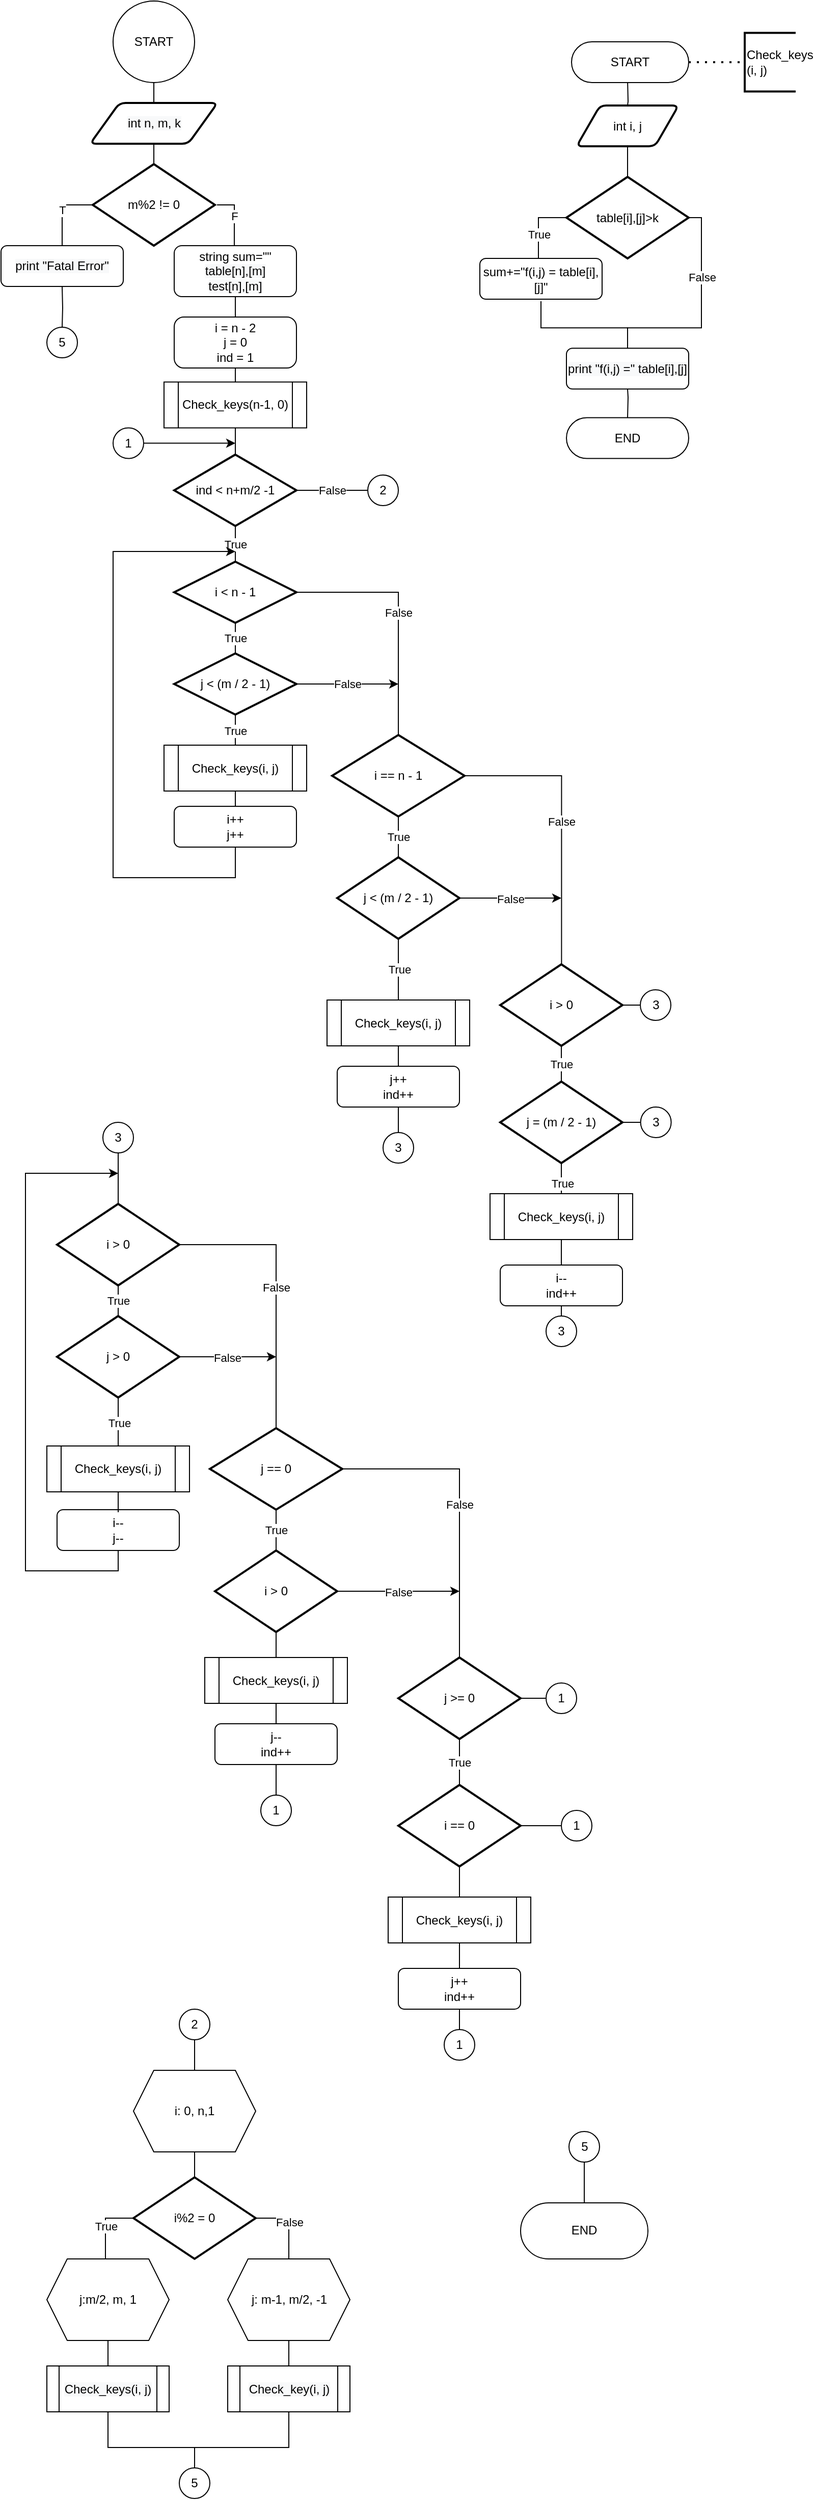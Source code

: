 <mxfile version="15.4.0" type="device"><diagram id="J_LE5DauwuJs7WL_EpZt" name="Page-1"><mxGraphModel dx="768" dy="482" grid="1" gridSize="10" guides="1" tooltips="1" connect="1" arrows="1" fold="1" page="1" pageScale="1" pageWidth="850" pageHeight="1100" math="0" shadow="0"><root><mxCell id="0"/><mxCell id="1" parent="0"/><mxCell id="P8-HyVSXSsW11g8KfM2T-2" value="START" style="ellipse;whiteSpace=wrap;html=1;aspect=fixed;" parent="1" vertex="1"><mxGeometry x="160" width="80" height="80" as="geometry"/></mxCell><mxCell id="P8-HyVSXSsW11g8KfM2T-16" value="" style="edgeStyle=orthogonalEdgeStyle;rounded=0;orthogonalLoop=1;jettySize=auto;html=1;endArrow=none;endFill=0;" parent="1" source="P8-HyVSXSsW11g8KfM2T-5" target="P8-HyVSXSsW11g8KfM2T-2" edge="1"><mxGeometry relative="1" as="geometry"/></mxCell><mxCell id="P8-HyVSXSsW11g8KfM2T-45" value="" style="edgeStyle=orthogonalEdgeStyle;rounded=0;orthogonalLoop=1;jettySize=auto;html=1;endArrow=none;endFill=0;" parent="1" source="P8-HyVSXSsW11g8KfM2T-5" target="P8-HyVSXSsW11g8KfM2T-40" edge="1"><mxGeometry relative="1" as="geometry"/></mxCell><mxCell id="P8-HyVSXSsW11g8KfM2T-5" value="&lt;span style=&quot;color: rgb(0 , 0 , 0) ; font-family: &amp;#34;helvetica&amp;#34; ; font-size: 12px ; font-style: normal ; font-weight: 400 ; letter-spacing: normal ; text-align: center ; text-indent: 0px ; text-transform: none ; word-spacing: 0px ; background-color: rgb(248 , 249 , 250) ; display: inline ; float: none&quot;&gt;int n, m, k&lt;/span&gt;&lt;span style=&quot;color: rgb(0 , 0 , 0) ; font-family: &amp;#34;helvetica&amp;#34; ; font-size: 12px ; font-style: normal ; font-weight: 400 ; letter-spacing: normal ; text-align: center ; text-indent: 0px ; text-transform: none ; word-spacing: 0px ; background-color: rgb(248 , 249 , 250) ; display: inline ; float: none&quot;&gt;&lt;br&gt;&lt;/span&gt;" style="shape=parallelogram;html=1;strokeWidth=2;perimeter=parallelogramPerimeter;whiteSpace=wrap;rounded=1;arcSize=12;size=0.23;" parent="1" vertex="1"><mxGeometry x="137.5" y="100" width="125" height="40" as="geometry"/></mxCell><mxCell id="P8-HyVSXSsW11g8KfM2T-28" style="edgeStyle=orthogonalEdgeStyle;rounded=0;orthogonalLoop=1;jettySize=auto;html=1;entryX=1;entryY=0.5;entryDx=0;entryDy=0;endArrow=classic;endFill=1;" parent="1" edge="1"><mxGeometry relative="1" as="geometry"><Array as="points"><mxPoint x="880" y="300"/><mxPoint x="880" y="180"/></Array><mxPoint x="840" y="300" as="sourcePoint"/></mxGeometry></mxCell><mxCell id="P8-HyVSXSsW11g8KfM2T-42" value="T" style="edgeStyle=orthogonalEdgeStyle;rounded=0;orthogonalLoop=1;jettySize=auto;html=1;entryX=0.5;entryY=0;entryDx=0;entryDy=0;endArrow=none;endFill=0;" parent="1" source="P8-HyVSXSsW11g8KfM2T-40" edge="1"><mxGeometry relative="1" as="geometry"><Array as="points"><mxPoint x="110" y="200"/></Array><mxPoint x="110" y="240" as="targetPoint"/></mxGeometry></mxCell><mxCell id="P8-HyVSXSsW11g8KfM2T-47" value="F" style="edgeStyle=orthogonalEdgeStyle;rounded=0;orthogonalLoop=1;jettySize=auto;html=1;endArrow=none;endFill=0;entryX=0.5;entryY=0;entryDx=0;entryDy=0;" parent="1" edge="1"><mxGeometry relative="1" as="geometry"><Array as="points"><mxPoint x="279" y="200"/></Array><mxPoint x="262" y="200" as="sourcePoint"/><mxPoint x="278.99" y="240" as="targetPoint"/></mxGeometry></mxCell><mxCell id="P8-HyVSXSsW11g8KfM2T-40" value="m%2 != 0" style="strokeWidth=2;html=1;shape=mxgraph.flowchart.decision;whiteSpace=wrap;" parent="1" vertex="1"><mxGeometry x="140" y="160" width="120" height="80" as="geometry"/></mxCell><mxCell id="55HSnX0QHvbFiRb_5Qsn-49" value="" style="edgeStyle=orthogonalEdgeStyle;rounded=0;orthogonalLoop=1;jettySize=auto;html=1;endArrow=none;endFill=0;" parent="1" target="55HSnX0QHvbFiRb_5Qsn-48" edge="1"><mxGeometry relative="1" as="geometry"><mxPoint x="110" y="280" as="sourcePoint"/></mxGeometry></mxCell><mxCell id="55HSnX0QHvbFiRb_5Qsn-51" value="" style="edgeStyle=orthogonalEdgeStyle;rounded=0;orthogonalLoop=1;jettySize=auto;html=1;endArrow=none;endFill=0;" parent="1" source="P8-HyVSXSsW11g8KfM2T-46" target="P8-HyVSXSsW11g8KfM2T-130" edge="1"><mxGeometry relative="1" as="geometry"/></mxCell><mxCell id="P8-HyVSXSsW11g8KfM2T-46" value="string sum=&quot;&quot;&lt;br&gt;&lt;span style=&quot;color: rgb(0 , 0 , 0) ; font-family: &amp;#34;helvetica&amp;#34; ; font-size: 12px ; font-style: normal ; font-weight: 400 ; letter-spacing: normal ; text-align: center ; text-indent: 0px ; text-transform: none ; word-spacing: 0px ; background-color: rgb(248 , 249 , 250) ; display: inline ; float: none&quot;&gt;table[n],[m]&lt;/span&gt;&lt;br style=&quot;color: rgb(0 , 0 , 0) ; font-family: &amp;#34;helvetica&amp;#34; ; font-size: 12px ; font-style: normal ; font-weight: 400 ; letter-spacing: normal ; text-align: center ; text-indent: 0px ; text-transform: none ; word-spacing: 0px ; background-color: rgb(248 , 249 , 250)&quot;&gt;&lt;span style=&quot;color: rgb(0 , 0 , 0) ; font-family: &amp;#34;helvetica&amp;#34; ; font-size: 12px ; font-style: normal ; font-weight: 400 ; letter-spacing: normal ; text-align: center ; text-indent: 0px ; text-transform: none ; word-spacing: 0px ; background-color: rgb(248 , 249 , 250) ; display: inline ; float: none&quot;&gt;test[n],[m]&lt;br&gt;&lt;/span&gt;" style="rounded=1;whiteSpace=wrap;html=1;" parent="1" vertex="1"><mxGeometry x="219.99" y="240" width="120" height="50" as="geometry"/></mxCell><mxCell id="P8-HyVSXSsW11g8KfM2T-92" value="True" style="edgeStyle=orthogonalEdgeStyle;rounded=0;orthogonalLoop=1;jettySize=auto;html=1;endArrow=none;endFill=0;" parent="1" source="P8-HyVSXSsW11g8KfM2T-89" edge="1"><mxGeometry x="0.296" relative="1" as="geometry"><Array as="points"><mxPoint x="577.5" y="212.5"/><mxPoint x="577.5" y="252.5"/></Array><mxPoint x="577.5" y="252.5" as="targetPoint"/><mxPoint as="offset"/></mxGeometry></mxCell><mxCell id="55HSnX0QHvbFiRb_5Qsn-11" value="" style="edgeStyle=orthogonalEdgeStyle;rounded=0;orthogonalLoop=1;jettySize=auto;html=1;endArrow=none;endFill=0;" parent="1" source="P8-HyVSXSsW11g8KfM2T-89" target="55HSnX0QHvbFiRb_5Qsn-8" edge="1"><mxGeometry relative="1" as="geometry"/></mxCell><mxCell id="55HSnX0QHvbFiRb_5Qsn-19" value="False" style="edgeStyle=orthogonalEdgeStyle;rounded=0;orthogonalLoop=1;jettySize=auto;html=1;entryX=0.5;entryY=0;entryDx=0;entryDy=0;endArrow=none;endFill=0;" parent="1" source="P8-HyVSXSsW11g8KfM2T-89" target="55HSnX0QHvbFiRb_5Qsn-17" edge="1"><mxGeometry x="-0.337" relative="1" as="geometry"><Array as="points"><mxPoint x="737.5" y="212.62"/><mxPoint x="737.5" y="320.62"/><mxPoint x="665.5" y="320.62"/></Array><mxPoint as="offset"/></mxGeometry></mxCell><mxCell id="P8-HyVSXSsW11g8KfM2T-89" value="table[i],[j]&amp;gt;k" style="strokeWidth=2;html=1;shape=mxgraph.flowchart.decision;whiteSpace=wrap;" parent="1" vertex="1"><mxGeometry x="605" y="172.5" width="120" height="80" as="geometry"/></mxCell><mxCell id="55HSnX0QHvbFiRb_5Qsn-18" value="" style="edgeStyle=orthogonalEdgeStyle;rounded=0;orthogonalLoop=1;jettySize=auto;html=1;endArrow=none;endFill=0;" parent="1" edge="1"><mxGeometry relative="1" as="geometry"><mxPoint x="580" y="294.5" as="sourcePoint"/><mxPoint x="665" y="342.62" as="targetPoint"/><Array as="points"><mxPoint x="580.5" y="320.62"/><mxPoint x="665.5" y="320.62"/></Array></mxGeometry></mxCell><mxCell id="P8-HyVSXSsW11g8KfM2T-91" value="sum+=&quot;f(i,j) = table[i],[j]&quot;" style="rounded=1;whiteSpace=wrap;html=1;" parent="1" vertex="1"><mxGeometry x="520" y="252.5" width="120" height="40" as="geometry"/></mxCell><mxCell id="P8-HyVSXSsW11g8KfM2T-115" value="i: 0, n,1" style="shape=hexagon;perimeter=hexagonPerimeter2;whiteSpace=wrap;html=1;fixedSize=1;" parent="1" vertex="1"><mxGeometry x="179.99" y="2029.97" width="120" height="80" as="geometry"/></mxCell><mxCell id="P8-HyVSXSsW11g8KfM2T-118" value="" style="edgeStyle=orthogonalEdgeStyle;rounded=0;orthogonalLoop=1;jettySize=auto;html=1;endArrow=none;endFill=0;" parent="1" source="P8-HyVSXSsW11g8KfM2T-117" target="P8-HyVSXSsW11g8KfM2T-115" edge="1"><mxGeometry relative="1" as="geometry"/></mxCell><mxCell id="P8-HyVSXSsW11g8KfM2T-121" value="True" style="edgeStyle=orthogonalEdgeStyle;rounded=0;orthogonalLoop=1;jettySize=auto;html=1;entryX=0.5;entryY=0;entryDx=0;entryDy=0;endArrow=none;endFill=0;" parent="1" source="P8-HyVSXSsW11g8KfM2T-117" target="P8-HyVSXSsW11g8KfM2T-119" edge="1"><mxGeometry relative="1" as="geometry"><Array as="points"><mxPoint x="152.5" y="2174.97"/></Array></mxGeometry></mxCell><mxCell id="P8-HyVSXSsW11g8KfM2T-117" value="i%2 = 0" style="strokeWidth=2;html=1;shape=mxgraph.flowchart.decision;whiteSpace=wrap;" parent="1" vertex="1"><mxGeometry x="179.99" y="2134.97" width="120" height="80" as="geometry"/></mxCell><mxCell id="55HSnX0QHvbFiRb_5Qsn-40" value="" style="edgeStyle=orthogonalEdgeStyle;rounded=0;orthogonalLoop=1;jettySize=auto;html=1;endArrow=none;endFill=0;" parent="1" source="P8-HyVSXSsW11g8KfM2T-119" target="55HSnX0QHvbFiRb_5Qsn-37" edge="1"><mxGeometry relative="1" as="geometry"/></mxCell><mxCell id="P8-HyVSXSsW11g8KfM2T-119" value="j:m/2, m, 1" style="shape=hexagon;perimeter=hexagonPerimeter2;whiteSpace=wrap;html=1;fixedSize=1;" parent="1" vertex="1"><mxGeometry x="95" y="2214.97" width="120" height="80" as="geometry"/></mxCell><mxCell id="P8-HyVSXSsW11g8KfM2T-122" value="False" style="edgeStyle=orthogonalEdgeStyle;rounded=0;orthogonalLoop=1;jettySize=auto;html=1;entryX=1;entryY=0.5;entryDx=0;entryDy=0;entryPerimeter=0;endArrow=none;endFill=0;" parent="1" source="P8-HyVSXSsW11g8KfM2T-120" target="P8-HyVSXSsW11g8KfM2T-117" edge="1"><mxGeometry relative="1" as="geometry"/></mxCell><mxCell id="55HSnX0QHvbFiRb_5Qsn-39" value="" style="edgeStyle=orthogonalEdgeStyle;rounded=0;orthogonalLoop=1;jettySize=auto;html=1;endArrow=none;endFill=0;" parent="1" source="P8-HyVSXSsW11g8KfM2T-120" target="55HSnX0QHvbFiRb_5Qsn-38" edge="1"><mxGeometry relative="1" as="geometry"/></mxCell><mxCell id="P8-HyVSXSsW11g8KfM2T-120" value="j: m-1, m/2, -1" style="shape=hexagon;perimeter=hexagonPerimeter2;whiteSpace=wrap;html=1;fixedSize=1;" parent="1" vertex="1"><mxGeometry x="272.5" y="2214.97" width="120" height="80" as="geometry"/></mxCell><mxCell id="55HSnX0QHvbFiRb_5Qsn-45" value="" style="edgeStyle=orthogonalEdgeStyle;rounded=0;orthogonalLoop=1;jettySize=auto;html=1;endArrow=none;endFill=0;" parent="1" source="P8-HyVSXSsW11g8KfM2T-130" target="55HSnX0QHvbFiRb_5Qsn-44" edge="1"><mxGeometry relative="1" as="geometry"/></mxCell><mxCell id="P8-HyVSXSsW11g8KfM2T-130" value="i = n - 2&lt;br&gt;j = 0&lt;br&gt;ind = 1" style="rounded=1;whiteSpace=wrap;html=1;arcSize=19;" parent="1" vertex="1"><mxGeometry x="219.99" y="310" width="120" height="50" as="geometry"/></mxCell><mxCell id="55HSnX0QHvbFiRb_5Qsn-54" value="True" style="edgeStyle=orthogonalEdgeStyle;rounded=0;orthogonalLoop=1;jettySize=auto;html=1;endArrow=none;endFill=0;" parent="1" source="P8-HyVSXSsW11g8KfM2T-134" target="P8-HyVSXSsW11g8KfM2T-136" edge="1"><mxGeometry relative="1" as="geometry"><mxPoint as="offset"/></mxGeometry></mxCell><mxCell id="55HSnX0QHvbFiRb_5Qsn-109" value="False" style="edgeStyle=orthogonalEdgeStyle;rounded=0;orthogonalLoop=1;jettySize=auto;html=1;endArrow=none;endFill=0;" parent="1" source="P8-HyVSXSsW11g8KfM2T-134" target="55HSnX0QHvbFiRb_5Qsn-110" edge="1"><mxGeometry relative="1" as="geometry"><mxPoint x="425" y="480" as="targetPoint"/><Array as="points"><mxPoint x="425" y="480"/></Array></mxGeometry></mxCell><mxCell id="P8-HyVSXSsW11g8KfM2T-134" value="ind &amp;lt; n+m/2 -1" style="strokeWidth=2;html=1;shape=mxgraph.flowchart.decision;whiteSpace=wrap;" parent="1" vertex="1"><mxGeometry x="220" y="444.97" width="120" height="70" as="geometry"/></mxCell><mxCell id="P8-HyVSXSsW11g8KfM2T-139" value="True" style="edgeStyle=orthogonalEdgeStyle;rounded=0;orthogonalLoop=1;jettySize=auto;html=1;endArrow=none;endFill=0;" parent="1" source="P8-HyVSXSsW11g8KfM2T-136" target="P8-HyVSXSsW11g8KfM2T-138" edge="1"><mxGeometry relative="1" as="geometry"><Array as="points"><mxPoint x="280" y="670"/><mxPoint x="280" y="670"/></Array></mxGeometry></mxCell><mxCell id="55HSnX0QHvbFiRb_5Qsn-63" value="False" style="edgeStyle=orthogonalEdgeStyle;rounded=0;orthogonalLoop=1;jettySize=auto;html=1;entryX=0.5;entryY=0;entryDx=0;entryDy=0;entryPerimeter=0;endArrow=none;endFill=0;" parent="1" source="P8-HyVSXSsW11g8KfM2T-136" target="P8-HyVSXSsW11g8KfM2T-141" edge="1"><mxGeometry relative="1" as="geometry"><Array as="points"><mxPoint x="440" y="580"/><mxPoint x="440" y="720"/></Array></mxGeometry></mxCell><mxCell id="P8-HyVSXSsW11g8KfM2T-136" value="i &lt; n - 1" style="strokeWidth=2;html=1;shape=mxgraph.flowchart.decision;whiteSpace=wrap;" parent="1" vertex="1"><mxGeometry x="219.99" y="550" width="120" height="60" as="geometry"/></mxCell><mxCell id="55HSnX0QHvbFiRb_5Qsn-62" value="True" style="edgeStyle=orthogonalEdgeStyle;rounded=0;orthogonalLoop=1;jettySize=auto;html=1;entryX=0.5;entryY=0;entryDx=0;entryDy=0;endArrow=none;endFill=0;" parent="1" source="P8-HyVSXSsW11g8KfM2T-138" edge="1"><mxGeometry relative="1" as="geometry"><mxPoint x="279.99" y="730" as="targetPoint"/></mxGeometry></mxCell><mxCell id="55HSnX0QHvbFiRb_5Qsn-111" value="False" style="edgeStyle=orthogonalEdgeStyle;rounded=0;orthogonalLoop=1;jettySize=auto;html=1;endArrow=classic;endFill=1;" parent="1" edge="1"><mxGeometry relative="1" as="geometry"><mxPoint x="440" y="670" as="targetPoint"/><mxPoint x="340" y="670" as="sourcePoint"/></mxGeometry></mxCell><mxCell id="P8-HyVSXSsW11g8KfM2T-138" value="j &lt; (m / 2 - 1)" style="strokeWidth=2;html=1;shape=mxgraph.flowchart.decision;whiteSpace=wrap;" parent="1" vertex="1"><mxGeometry x="219.99" y="640" width="120" height="60" as="geometry"/></mxCell><mxCell id="55HSnX0QHvbFiRb_5Qsn-68" value="False" style="edgeStyle=orthogonalEdgeStyle;rounded=0;orthogonalLoop=1;jettySize=auto;html=1;endArrow=none;endFill=0;exitX=1;exitY=0.5;exitDx=0;exitDy=0;exitPerimeter=0;" parent="1" source="P8-HyVSXSsW11g8KfM2T-141" edge="1"><mxGeometry relative="1" as="geometry"><mxPoint x="600.19" y="945" as="targetPoint"/><mxPoint x="545.19" y="751.997" as="sourcePoint"/><Array as="points"><mxPoint x="600" y="760"/></Array></mxGeometry></mxCell><mxCell id="55HSnX0QHvbFiRb_5Qsn-87" value="True" style="edgeStyle=orthogonalEdgeStyle;rounded=0;orthogonalLoop=1;jettySize=auto;html=1;endArrow=none;endFill=0;" parent="1" source="P8-HyVSXSsW11g8KfM2T-141" target="P8-HyVSXSsW11g8KfM2T-149" edge="1"><mxGeometry relative="1" as="geometry"/></mxCell><mxCell id="P8-HyVSXSsW11g8KfM2T-141" value="i == n - 1" style="strokeWidth=2;html=1;shape=mxgraph.flowchart.decision;whiteSpace=wrap;" parent="1" vertex="1"><mxGeometry x="375" y="720" width="130" height="80" as="geometry"/></mxCell><mxCell id="P8-HyVSXSsW11g8KfM2T-215" value="" style="edgeStyle=orthogonalEdgeStyle;rounded=0;orthogonalLoop=1;jettySize=auto;html=1;endArrow=classic;endFill=1;" parent="1" source="P8-HyVSXSsW11g8KfM2T-144" edge="1"><mxGeometry relative="1" as="geometry"><mxPoint x="280" y="540" as="targetPoint"/><Array as="points"><mxPoint x="280" y="860"/><mxPoint x="160" y="860"/><mxPoint x="160" y="540"/></Array></mxGeometry></mxCell><mxCell id="TSfjRSy_qkitW1Ll1sz4-3" value="" style="edgeStyle=orthogonalEdgeStyle;rounded=0;orthogonalLoop=1;jettySize=auto;html=1;endArrow=none;endFill=0;" edge="1" parent="1" source="P8-HyVSXSsW11g8KfM2T-144" target="TSfjRSy_qkitW1Ll1sz4-2"><mxGeometry relative="1" as="geometry"/></mxCell><mxCell id="P8-HyVSXSsW11g8KfM2T-144" value="i++&lt;br&gt;j++" style="rounded=1;whiteSpace=wrap;html=1;" parent="1" vertex="1"><mxGeometry x="219.99" y="790" width="120" height="40" as="geometry"/></mxCell><mxCell id="55HSnX0QHvbFiRb_5Qsn-69" value="False" style="edgeStyle=orthogonalEdgeStyle;rounded=0;orthogonalLoop=1;jettySize=auto;html=1;endArrow=classic;endFill=1;" parent="1" source="P8-HyVSXSsW11g8KfM2T-149" edge="1"><mxGeometry relative="1" as="geometry"><mxPoint x="600" y="880" as="targetPoint"/></mxGeometry></mxCell><mxCell id="55HSnX0QHvbFiRb_5Qsn-112" value="True" style="edgeStyle=orthogonalEdgeStyle;rounded=0;orthogonalLoop=1;jettySize=auto;html=1;endArrow=none;endFill=0;" parent="1" source="P8-HyVSXSsW11g8KfM2T-149" edge="1"><mxGeometry relative="1" as="geometry"><mxPoint x="440" y="980" as="targetPoint"/></mxGeometry></mxCell><mxCell id="P8-HyVSXSsW11g8KfM2T-149" value="j &lt; (m / 2 - 1)" style="strokeWidth=2;html=1;shape=mxgraph.flowchart.decision;whiteSpace=wrap;" parent="1" vertex="1"><mxGeometry x="380" y="840" width="120" height="80" as="geometry"/></mxCell><mxCell id="P8-HyVSXSsW11g8KfM2T-159" value="" style="edgeStyle=orthogonalEdgeStyle;rounded=0;orthogonalLoop=1;jettySize=auto;html=1;endArrow=none;endFill=0;exitX=0.5;exitY=1;exitDx=0;exitDy=0;" parent="1" source="TSfjRSy_qkitW1Ll1sz4-7" target="P8-HyVSXSsW11g8KfM2T-154" edge="1"><mxGeometry relative="1" as="geometry"><mxPoint x="440" y="1040" as="sourcePoint"/></mxGeometry></mxCell><mxCell id="55HSnX0QHvbFiRb_5Qsn-72" style="edgeStyle=orthogonalEdgeStyle;rounded=0;orthogonalLoop=1;jettySize=auto;html=1;endArrow=none;endFill=0;" parent="1" source="P8-HyVSXSsW11g8KfM2T-154" target="55HSnX0QHvbFiRb_5Qsn-78" edge="1"><mxGeometry relative="1" as="geometry"><mxPoint x="405" y="1190" as="targetPoint"/></mxGeometry></mxCell><mxCell id="P8-HyVSXSsW11g8KfM2T-154" value="j++&lt;br&gt;ind++" style="rounded=1;whiteSpace=wrap;html=1;" parent="1" vertex="1"><mxGeometry x="380" y="1045" width="120" height="40" as="geometry"/></mxCell><mxCell id="55HSnX0QHvbFiRb_5Qsn-70" value="True" style="edgeStyle=orthogonalEdgeStyle;rounded=0;orthogonalLoop=1;jettySize=auto;html=1;entryX=0.5;entryY=0;entryDx=0;entryDy=0;entryPerimeter=0;endArrow=none;endFill=0;" parent="1" source="P8-HyVSXSsW11g8KfM2T-155" target="P8-HyVSXSsW11g8KfM2T-158" edge="1"><mxGeometry relative="1" as="geometry"/></mxCell><mxCell id="55HSnX0QHvbFiRb_5Qsn-75" style="edgeStyle=orthogonalEdgeStyle;rounded=0;orthogonalLoop=1;jettySize=auto;html=1;endArrow=none;endFill=0;" parent="1" source="P8-HyVSXSsW11g8KfM2T-155" target="55HSnX0QHvbFiRb_5Qsn-76" edge="1"><mxGeometry relative="1" as="geometry"><mxPoint x="700" y="1010" as="targetPoint"/></mxGeometry></mxCell><mxCell id="P8-HyVSXSsW11g8KfM2T-155" value="i &amp;gt; 0" style="strokeWidth=2;html=1;shape=mxgraph.flowchart.decision;whiteSpace=wrap;" parent="1" vertex="1"><mxGeometry x="540" y="945" width="120" height="80" as="geometry"/></mxCell><mxCell id="55HSnX0QHvbFiRb_5Qsn-71" value="True" style="edgeStyle=orthogonalEdgeStyle;rounded=0;orthogonalLoop=1;jettySize=auto;html=1;entryX=0.5;entryY=0;entryDx=0;entryDy=0;endArrow=none;endFill=0;" parent="1" source="P8-HyVSXSsW11g8KfM2T-158" edge="1"><mxGeometry relative="1" as="geometry"><mxPoint x="600" y="1180" as="targetPoint"/></mxGeometry></mxCell><mxCell id="P8-HyVSXSsW11g8KfM2T-158" value="j = (m / 2 - 1)" style="strokeWidth=2;html=1;shape=mxgraph.flowchart.decision;whiteSpace=wrap;" parent="1" vertex="1"><mxGeometry x="540" y="1060" width="120" height="80" as="geometry"/></mxCell><mxCell id="55HSnX0QHvbFiRb_5Qsn-113" value="" style="edgeStyle=orthogonalEdgeStyle;rounded=0;orthogonalLoop=1;jettySize=auto;html=1;endArrow=none;endFill=0;exitX=0.5;exitY=1;exitDx=0;exitDy=0;" parent="1" source="TSfjRSy_qkitW1Ll1sz4-6" target="P8-HyVSXSsW11g8KfM2T-163" edge="1"><mxGeometry relative="1" as="geometry"><mxPoint x="600" y="1240" as="sourcePoint"/></mxGeometry></mxCell><mxCell id="55HSnX0QHvbFiRb_5Qsn-73" style="edgeStyle=orthogonalEdgeStyle;rounded=0;orthogonalLoop=1;jettySize=auto;html=1;endArrow=none;endFill=0;" parent="1" source="P8-HyVSXSsW11g8KfM2T-163" target="55HSnX0QHvbFiRb_5Qsn-79" edge="1"><mxGeometry relative="1" as="geometry"><mxPoint x="580" y="1375" as="targetPoint"/></mxGeometry></mxCell><mxCell id="P8-HyVSXSsW11g8KfM2T-163" value="i--&lt;br&gt;ind++" style="rounded=1;whiteSpace=wrap;html=1;" parent="1" vertex="1"><mxGeometry x="540" y="1240" width="120" height="40" as="geometry"/></mxCell><mxCell id="55HSnX0QHvbFiRb_5Qsn-60" style="edgeStyle=orthogonalEdgeStyle;rounded=0;orthogonalLoop=1;jettySize=auto;html=1;endArrow=classic;endFill=1;" parent="1" source="P8-HyVSXSsW11g8KfM2T-167" edge="1"><mxGeometry relative="1" as="geometry"><mxPoint x="280" y="433.75" as="targetPoint"/></mxGeometry></mxCell><mxCell id="P8-HyVSXSsW11g8KfM2T-167" value="1" style="ellipse;whiteSpace=wrap;html=1;aspect=fixed;" parent="1" vertex="1"><mxGeometry x="160" y="418.75" width="30" height="30" as="geometry"/></mxCell><mxCell id="55HSnX0QHvbFiRb_5Qsn-82" value="True" style="edgeStyle=orthogonalEdgeStyle;rounded=0;orthogonalLoop=1;jettySize=auto;html=1;endArrow=none;endFill=0;" parent="1" source="P8-HyVSXSsW11g8KfM2T-181" target="P8-HyVSXSsW11g8KfM2T-184" edge="1"><mxGeometry relative="1" as="geometry"/></mxCell><mxCell id="55HSnX0QHvbFiRb_5Qsn-90" value="False" style="edgeStyle=orthogonalEdgeStyle;rounded=0;orthogonalLoop=1;jettySize=auto;html=1;entryX=0.5;entryY=0;entryDx=0;entryDy=0;entryPerimeter=0;endArrow=none;endFill=0;" parent="1" source="P8-HyVSXSsW11g8KfM2T-181" target="P8-HyVSXSsW11g8KfM2T-187" edge="1"><mxGeometry relative="1" as="geometry"><Array as="points"><mxPoint x="320" y="1220"/></Array></mxGeometry></mxCell><mxCell id="P8-HyVSXSsW11g8KfM2T-181" value="i &amp;gt; 0" style="strokeWidth=2;html=1;shape=mxgraph.flowchart.decision;whiteSpace=wrap;" parent="1" vertex="1"><mxGeometry x="104.99" y="1180" width="120" height="80" as="geometry"/></mxCell><mxCell id="55HSnX0QHvbFiRb_5Qsn-83" value="True" style="edgeStyle=orthogonalEdgeStyle;rounded=0;orthogonalLoop=1;jettySize=auto;html=1;endArrow=none;endFill=0;" parent="1" source="P8-HyVSXSsW11g8KfM2T-184" edge="1"><mxGeometry relative="1" as="geometry"><mxPoint x="165" y="1420" as="targetPoint"/></mxGeometry></mxCell><mxCell id="55HSnX0QHvbFiRb_5Qsn-91" value="False" style="edgeStyle=orthogonalEdgeStyle;rounded=0;orthogonalLoop=1;jettySize=auto;html=1;endArrow=classic;endFill=1;" parent="1" source="P8-HyVSXSsW11g8KfM2T-184" edge="1"><mxGeometry relative="1" as="geometry"><mxPoint x="320" y="1330" as="targetPoint"/></mxGeometry></mxCell><mxCell id="P8-HyVSXSsW11g8KfM2T-184" value="j &amp;gt; 0" style="strokeWidth=2;html=1;shape=mxgraph.flowchart.decision;whiteSpace=wrap;" parent="1" vertex="1"><mxGeometry x="104.99" y="1290" width="120" height="80" as="geometry"/></mxCell><mxCell id="55HSnX0QHvbFiRb_5Qsn-85" value="True" style="edgeStyle=orthogonalEdgeStyle;rounded=0;orthogonalLoop=1;jettySize=auto;html=1;endArrow=none;endFill=0;" parent="1" source="P8-HyVSXSsW11g8KfM2T-187" target="P8-HyVSXSsW11g8KfM2T-193" edge="1"><mxGeometry relative="1" as="geometry"/></mxCell><mxCell id="55HSnX0QHvbFiRb_5Qsn-114" value="False" style="edgeStyle=orthogonalEdgeStyle;rounded=0;orthogonalLoop=1;jettySize=auto;html=1;endArrow=none;endFill=0;" parent="1" source="P8-HyVSXSsW11g8KfM2T-187" target="P8-HyVSXSsW11g8KfM2T-199" edge="1"><mxGeometry relative="1" as="geometry"/></mxCell><mxCell id="P8-HyVSXSsW11g8KfM2T-187" value="j == 0" style="strokeWidth=2;html=1;shape=mxgraph.flowchart.decision;whiteSpace=wrap;" parent="1" vertex="1"><mxGeometry x="255" y="1400" width="130" height="80" as="geometry"/></mxCell><mxCell id="P8-HyVSXSsW11g8KfM2T-211" style="edgeStyle=orthogonalEdgeStyle;rounded=0;orthogonalLoop=1;jettySize=auto;html=1;endArrow=classic;endFill=1;exitX=0.5;exitY=1;exitDx=0;exitDy=0;" parent="1" source="P8-HyVSXSsW11g8KfM2T-189" edge="1"><mxGeometry relative="1" as="geometry"><mxPoint x="165" y="1150" as="targetPoint"/><Array as="points"><mxPoint x="165" y="1540"/><mxPoint x="74" y="1540"/><mxPoint x="74" y="1150"/></Array><mxPoint x="214" y="1760" as="sourcePoint"/></mxGeometry></mxCell><mxCell id="P8-HyVSXSsW11g8KfM2T-189" value="i--&lt;br&gt;j--" style="rounded=1;whiteSpace=wrap;html=1;" parent="1" vertex="1"><mxGeometry x="104.99" y="1480" width="120" height="40" as="geometry"/></mxCell><mxCell id="55HSnX0QHvbFiRb_5Qsn-86" value="" style="edgeStyle=orthogonalEdgeStyle;rounded=0;orthogonalLoop=1;jettySize=auto;html=1;endArrow=none;endFill=0;" parent="1" source="P8-HyVSXSsW11g8KfM2T-193" edge="1"><mxGeometry relative="1" as="geometry"><mxPoint x="319.99" y="1625" as="targetPoint"/></mxGeometry></mxCell><mxCell id="55HSnX0QHvbFiRb_5Qsn-115" value="False" style="edgeStyle=orthogonalEdgeStyle;rounded=0;orthogonalLoop=1;jettySize=auto;html=1;endArrow=classic;endFill=1;" parent="1" source="P8-HyVSXSsW11g8KfM2T-193" edge="1"><mxGeometry relative="1" as="geometry"><mxPoint x="500" y="1560" as="targetPoint"/></mxGeometry></mxCell><mxCell id="P8-HyVSXSsW11g8KfM2T-193" value="i &amp;gt; 0" style="strokeWidth=2;html=1;shape=mxgraph.flowchart.decision;whiteSpace=wrap;" parent="1" vertex="1"><mxGeometry x="260" y="1520" width="120" height="80" as="geometry"/></mxCell><mxCell id="55HSnX0QHvbFiRb_5Qsn-99" value="True" style="edgeStyle=orthogonalEdgeStyle;rounded=0;orthogonalLoop=1;jettySize=auto;html=1;endArrow=none;endFill=0;" parent="1" source="P8-HyVSXSsW11g8KfM2T-199" target="P8-HyVSXSsW11g8KfM2T-202" edge="1"><mxGeometry relative="1" as="geometry"/></mxCell><mxCell id="55HSnX0QHvbFiRb_5Qsn-105" value="" style="edgeStyle=orthogonalEdgeStyle;rounded=0;orthogonalLoop=1;jettySize=auto;html=1;endArrow=none;endFill=0;" parent="1" source="P8-HyVSXSsW11g8KfM2T-199" target="55HSnX0QHvbFiRb_5Qsn-104" edge="1"><mxGeometry relative="1" as="geometry"/></mxCell><mxCell id="P8-HyVSXSsW11g8KfM2T-199" value="j &amp;gt;= 0" style="strokeWidth=2;html=1;shape=mxgraph.flowchart.decision;whiteSpace=wrap;" parent="1" vertex="1"><mxGeometry x="440" y="1625" width="120" height="80" as="geometry"/></mxCell><mxCell id="55HSnX0QHvbFiRb_5Qsn-100" value="" style="edgeStyle=orthogonalEdgeStyle;rounded=0;orthogonalLoop=1;jettySize=auto;html=1;endArrow=none;endFill=0;" parent="1" source="P8-HyVSXSsW11g8KfM2T-202" edge="1"><mxGeometry relative="1" as="geometry"><mxPoint x="500" y="1860" as="targetPoint"/></mxGeometry></mxCell><mxCell id="55HSnX0QHvbFiRb_5Qsn-107" value="" style="edgeStyle=orthogonalEdgeStyle;rounded=0;orthogonalLoop=1;jettySize=auto;html=1;endArrow=none;endFill=0;" parent="1" source="P8-HyVSXSsW11g8KfM2T-202" target="55HSnX0QHvbFiRb_5Qsn-103" edge="1"><mxGeometry relative="1" as="geometry"/></mxCell><mxCell id="P8-HyVSXSsW11g8KfM2T-202" value="i == 0" style="strokeWidth=2;html=1;shape=mxgraph.flowchart.decision;whiteSpace=wrap;" parent="1" vertex="1"><mxGeometry x="440" y="1750" width="120" height="80" as="geometry"/></mxCell><mxCell id="P8-HyVSXSsW11g8KfM2T-203" value="" style="edgeStyle=orthogonalEdgeStyle;rounded=0;orthogonalLoop=1;jettySize=auto;html=1;endArrow=none;endFill=0;exitX=0.5;exitY=1;exitDx=0;exitDy=0;" parent="1" source="TSfjRSy_qkitW1Ll1sz4-10" target="P8-HyVSXSsW11g8KfM2T-206" edge="1"><mxGeometry relative="1" as="geometry"><mxPoint x="500" y="1920" as="sourcePoint"/></mxGeometry></mxCell><mxCell id="P8-HyVSXSsW11g8KfM2T-206" value="j++&lt;br&gt;ind++" style="rounded=1;whiteSpace=wrap;html=1;" parent="1" vertex="1"><mxGeometry x="440" y="1930" width="120" height="40" as="geometry"/></mxCell><mxCell id="55HSnX0QHvbFiRb_5Qsn-89" value="" style="edgeStyle=orthogonalEdgeStyle;rounded=0;orthogonalLoop=1;jettySize=auto;html=1;endArrow=none;endFill=0;entryX=0.5;entryY=1;entryDx=0;entryDy=0;" parent="1" source="P8-HyVSXSsW11g8KfM2T-219" target="TSfjRSy_qkitW1Ll1sz4-5" edge="1"><mxGeometry relative="1" as="geometry"><mxPoint x="319.99" y="1685" as="targetPoint"/></mxGeometry></mxCell><mxCell id="55HSnX0QHvbFiRb_5Qsn-93" value="" style="edgeStyle=orthogonalEdgeStyle;rounded=0;orthogonalLoop=1;jettySize=auto;html=1;endArrow=none;endFill=0;" parent="1" source="P8-HyVSXSsW11g8KfM2T-219" target="55HSnX0QHvbFiRb_5Qsn-92" edge="1"><mxGeometry relative="1" as="geometry"/></mxCell><mxCell id="P8-HyVSXSsW11g8KfM2T-219" value="j--&lt;br&gt;ind++" style="rounded=1;whiteSpace=wrap;html=1;" parent="1" vertex="1"><mxGeometry x="259.99" y="1690" width="120" height="40" as="geometry"/></mxCell><mxCell id="55HSnX0QHvbFiRb_5Qsn-3" value="Check_keys&lt;br&gt;(i, j)" style="strokeWidth=2;html=1;shape=mxgraph.flowchart.annotation_1;align=left;pointerEvents=1;" parent="1" vertex="1"><mxGeometry x="780" y="31.25" width="50" height="57.5" as="geometry"/></mxCell><mxCell id="55HSnX0QHvbFiRb_5Qsn-9" value="" style="edgeStyle=orthogonalEdgeStyle;rounded=0;orthogonalLoop=1;jettySize=auto;html=1;endArrow=none;endFill=0;" parent="1" target="55HSnX0QHvbFiRb_5Qsn-8" edge="1"><mxGeometry relative="1" as="geometry"><mxPoint x="665" y="77.5" as="sourcePoint"/></mxGeometry></mxCell><mxCell id="55HSnX0QHvbFiRb_5Qsn-7" value="" style="endArrow=none;dashed=1;html=1;dashPattern=1 3;strokeWidth=2;rounded=0;edgeStyle=orthogonalEdgeStyle;entryX=0;entryY=0.5;entryDx=0;entryDy=0;entryPerimeter=0;exitX=1;exitY=0.5;exitDx=0;exitDy=0;" parent="1" source="OBqiJPq8U7s2Ka6MBXyB-2" target="55HSnX0QHvbFiRb_5Qsn-3" edge="1"><mxGeometry width="50" height="50" relative="1" as="geometry"><mxPoint x="707.81" y="52.5" as="sourcePoint"/><mxPoint x="847.5" y="112.5" as="targetPoint"/><Array as="points"/></mxGeometry></mxCell><mxCell id="55HSnX0QHvbFiRb_5Qsn-8" value="int i, j" style="shape=parallelogram;html=1;strokeWidth=2;perimeter=parallelogramPerimeter;whiteSpace=wrap;rounded=1;arcSize=12;size=0.23;" parent="1" vertex="1"><mxGeometry x="615" y="102.5" width="100" height="40" as="geometry"/></mxCell><mxCell id="55HSnX0QHvbFiRb_5Qsn-17" value="&#10;&#10;&lt;span style=&quot;color: rgb(0, 0, 0); font-family: helvetica; font-size: 12px; font-style: normal; font-weight: 400; letter-spacing: normal; text-align: center; text-indent: 0px; text-transform: none; word-spacing: 0px; background-color: rgb(248, 249, 250); display: inline; float: none;&quot;&gt;print &quot;f(i,j) =&quot; table[i],[j]&lt;/span&gt;&#10;&#10;" style="rounded=1;whiteSpace=wrap;html=1;" parent="1" vertex="1"><mxGeometry x="605" y="340.62" width="120" height="40" as="geometry"/></mxCell><mxCell id="55HSnX0QHvbFiRb_5Qsn-36" value="" style="edgeStyle=orthogonalEdgeStyle;rounded=0;orthogonalLoop=1;jettySize=auto;html=1;endArrow=none;endFill=0;" parent="1" target="55HSnX0QHvbFiRb_5Qsn-17" edge="1"><mxGeometry relative="1" as="geometry"><mxPoint x="665" y="408.75" as="sourcePoint"/></mxGeometry></mxCell><mxCell id="55HSnX0QHvbFiRb_5Qsn-123" style="edgeStyle=orthogonalEdgeStyle;rounded=0;orthogonalLoop=1;jettySize=auto;html=1;endArrow=none;endFill=0;" parent="1" source="55HSnX0QHvbFiRb_5Qsn-37" edge="1"><mxGeometry relative="1" as="geometry"><mxPoint x="240" y="2410" as="targetPoint"/><Array as="points"><mxPoint x="155" y="2400"/><mxPoint x="240" y="2400"/></Array></mxGeometry></mxCell><mxCell id="55HSnX0QHvbFiRb_5Qsn-37" value="&lt;span style=&quot;color: rgb(0 , 0 , 0) ; font-family: &amp;#34;helvetica&amp;#34; ; font-size: 12px ; font-style: normal ; font-weight: 400 ; letter-spacing: normal ; text-align: left ; text-indent: 0px ; text-transform: none ; word-spacing: 0px ; background-color: rgb(248 , 249 , 250) ; display: inline ; float: none&quot;&gt;Check_keys(i, j)&lt;/span&gt;" style="shape=process;whiteSpace=wrap;html=1;backgroundOutline=1;" parent="1" vertex="1"><mxGeometry x="95" y="2320.0" width="120" height="45" as="geometry"/></mxCell><mxCell id="55HSnX0QHvbFiRb_5Qsn-122" style="edgeStyle=orthogonalEdgeStyle;rounded=0;orthogonalLoop=1;jettySize=auto;html=1;entryX=0.5;entryY=0;entryDx=0;entryDy=0;endArrow=none;endFill=0;" parent="1" source="55HSnX0QHvbFiRb_5Qsn-38" target="55HSnX0QHvbFiRb_5Qsn-117" edge="1"><mxGeometry relative="1" as="geometry"><Array as="points"><mxPoint x="332" y="2400"/><mxPoint x="240" y="2400"/></Array></mxGeometry></mxCell><mxCell id="55HSnX0QHvbFiRb_5Qsn-38" value="&lt;span style=&quot;color: rgb(0 , 0 , 0) ; font-family: &amp;#34;helvetica&amp;#34; ; font-size: 12px ; font-style: normal ; font-weight: 400 ; letter-spacing: normal ; text-align: left ; text-indent: 0px ; text-transform: none ; word-spacing: 0px ; background-color: rgb(248 , 249 , 250) ; display: inline ; float: none&quot;&gt;Check_key(i, j)&lt;/span&gt;" style="shape=process;whiteSpace=wrap;html=1;backgroundOutline=1;" parent="1" vertex="1"><mxGeometry x="272.5" y="2320.0" width="120" height="45" as="geometry"/></mxCell><mxCell id="55HSnX0QHvbFiRb_5Qsn-58" value="" style="edgeStyle=orthogonalEdgeStyle;rounded=0;orthogonalLoop=1;jettySize=auto;html=1;endArrow=none;endFill=0;" parent="1" source="55HSnX0QHvbFiRb_5Qsn-44" target="P8-HyVSXSsW11g8KfM2T-134" edge="1"><mxGeometry relative="1" as="geometry"/></mxCell><mxCell id="55HSnX0QHvbFiRb_5Qsn-44" value="Check_keys(n-1, 0)" style="shape=process;whiteSpace=wrap;html=1;backgroundOutline=1;" parent="1" vertex="1"><mxGeometry x="209.99" y="373.75" width="140" height="45" as="geometry"/></mxCell><mxCell id="55HSnX0QHvbFiRb_5Qsn-48" value="5" style="ellipse;whiteSpace=wrap;html=1;aspect=fixed;" parent="1" vertex="1"><mxGeometry x="95" y="320" width="30" height="30" as="geometry"/></mxCell><mxCell id="55HSnX0QHvbFiRb_5Qsn-76" value="3" style="ellipse;whiteSpace=wrap;html=1;aspect=fixed;" parent="1" vertex="1"><mxGeometry x="677.5" y="970" width="30" height="30" as="geometry"/></mxCell><mxCell id="55HSnX0QHvbFiRb_5Qsn-97" value="" style="edgeStyle=orthogonalEdgeStyle;rounded=0;orthogonalLoop=1;jettySize=auto;html=1;endArrow=none;endFill=0;" parent="1" source="55HSnX0QHvbFiRb_5Qsn-77" target="P8-HyVSXSsW11g8KfM2T-158" edge="1"><mxGeometry relative="1" as="geometry"/></mxCell><mxCell id="55HSnX0QHvbFiRb_5Qsn-77" value="3" style="ellipse;whiteSpace=wrap;html=1;aspect=fixed;" parent="1" vertex="1"><mxGeometry x="677.81" y="1085" width="30" height="30" as="geometry"/></mxCell><mxCell id="55HSnX0QHvbFiRb_5Qsn-78" value="3" style="ellipse;whiteSpace=wrap;html=1;aspect=fixed;" parent="1" vertex="1"><mxGeometry x="425" y="1110" width="30" height="30" as="geometry"/></mxCell><mxCell id="55HSnX0QHvbFiRb_5Qsn-79" value="3" style="ellipse;whiteSpace=wrap;html=1;aspect=fixed;" parent="1" vertex="1"><mxGeometry x="585" y="1290" width="30" height="30" as="geometry"/></mxCell><mxCell id="55HSnX0QHvbFiRb_5Qsn-81" value="" style="edgeStyle=orthogonalEdgeStyle;rounded=0;orthogonalLoop=1;jettySize=auto;html=1;endArrow=none;endFill=0;" parent="1" source="55HSnX0QHvbFiRb_5Qsn-80" target="P8-HyVSXSsW11g8KfM2T-181" edge="1"><mxGeometry relative="1" as="geometry"/></mxCell><mxCell id="55HSnX0QHvbFiRb_5Qsn-80" value="3" style="ellipse;whiteSpace=wrap;html=1;aspect=fixed;" parent="1" vertex="1"><mxGeometry x="149.99" y="1100" width="30" height="30" as="geometry"/></mxCell><mxCell id="55HSnX0QHvbFiRb_5Qsn-92" value="1" style="ellipse;whiteSpace=wrap;html=1;aspect=fixed;" parent="1" vertex="1"><mxGeometry x="305" y="1760" width="30" height="30" as="geometry"/></mxCell><mxCell id="55HSnX0QHvbFiRb_5Qsn-108" value="" style="edgeStyle=orthogonalEdgeStyle;rounded=0;orthogonalLoop=1;jettySize=auto;html=1;endArrow=none;endFill=0;" parent="1" source="55HSnX0QHvbFiRb_5Qsn-102" target="P8-HyVSXSsW11g8KfM2T-206" edge="1"><mxGeometry relative="1" as="geometry"/></mxCell><mxCell id="55HSnX0QHvbFiRb_5Qsn-102" value="1" style="ellipse;whiteSpace=wrap;html=1;aspect=fixed;" parent="1" vertex="1"><mxGeometry x="485.0" y="1990" width="30" height="30" as="geometry"/></mxCell><mxCell id="55HSnX0QHvbFiRb_5Qsn-103" value="1" style="ellipse;whiteSpace=wrap;html=1;aspect=fixed;" parent="1" vertex="1"><mxGeometry x="600" y="1775" width="30" height="30" as="geometry"/></mxCell><mxCell id="55HSnX0QHvbFiRb_5Qsn-104" value="1" style="ellipse;whiteSpace=wrap;html=1;aspect=fixed;" parent="1" vertex="1"><mxGeometry x="585" y="1650" width="30" height="30" as="geometry"/></mxCell><mxCell id="55HSnX0QHvbFiRb_5Qsn-110" value="2" style="ellipse;whiteSpace=wrap;html=1;aspect=fixed;" parent="1" vertex="1"><mxGeometry x="410" y="465" width="30" height="30" as="geometry"/></mxCell><mxCell id="55HSnX0QHvbFiRb_5Qsn-121" value="" style="edgeStyle=orthogonalEdgeStyle;rounded=0;orthogonalLoop=1;jettySize=auto;html=1;endArrow=none;endFill=0;" parent="1" source="55HSnX0QHvbFiRb_5Qsn-116" target="P8-HyVSXSsW11g8KfM2T-115" edge="1"><mxGeometry relative="1" as="geometry"/></mxCell><mxCell id="55HSnX0QHvbFiRb_5Qsn-116" value="2" style="ellipse;whiteSpace=wrap;html=1;aspect=fixed;" parent="1" vertex="1"><mxGeometry x="225" y="1970" width="30" height="30" as="geometry"/></mxCell><mxCell id="55HSnX0QHvbFiRb_5Qsn-117" value="5" style="ellipse;whiteSpace=wrap;html=1;aspect=fixed;" parent="1" vertex="1"><mxGeometry x="224.99" y="2420" width="30" height="30" as="geometry"/></mxCell><mxCell id="55HSnX0QHvbFiRb_5Qsn-124" value="5" style="ellipse;whiteSpace=wrap;html=1;aspect=fixed;" parent="1" vertex="1"><mxGeometry x="607.5" y="2090" width="30" height="30" as="geometry"/></mxCell><mxCell id="55HSnX0QHvbFiRb_5Qsn-126" value="" style="edgeStyle=orthogonalEdgeStyle;rounded=0;orthogonalLoop=1;jettySize=auto;html=1;endArrow=none;endFill=0;" parent="1" source="55HSnX0QHvbFiRb_5Qsn-125" target="55HSnX0QHvbFiRb_5Qsn-124" edge="1"><mxGeometry relative="1" as="geometry"/></mxCell><mxCell id="55HSnX0QHvbFiRb_5Qsn-125" value="END" style="rounded=1;whiteSpace=wrap;html=1;arcSize=50;" parent="1" vertex="1"><mxGeometry x="560" y="2160" width="125" height="54.97" as="geometry"/></mxCell><mxCell id="OBqiJPq8U7s2Ka6MBXyB-1" value="END" style="rounded=1;whiteSpace=wrap;html=1;arcSize=50;" parent="1" vertex="1"><mxGeometry x="605" y="408.75" width="120" height="40" as="geometry"/></mxCell><mxCell id="OBqiJPq8U7s2Ka6MBXyB-2" value="START" style="rounded=1;whiteSpace=wrap;html=1;arcSize=50;" parent="1" vertex="1"><mxGeometry x="610" y="40" width="115" height="40" as="geometry"/></mxCell><mxCell id="TSfjRSy_qkitW1Ll1sz4-1" value="&#10;&#10;&lt;span style=&quot;color: rgb(0, 0, 0); font-family: helvetica; font-size: 12px; font-style: normal; font-weight: 400; letter-spacing: normal; text-align: center; text-indent: 0px; text-transform: none; word-spacing: 0px; background-color: rgb(248, 249, 250); display: inline; float: none;&quot;&gt;print &quot;Fatal Error&quot;&lt;/span&gt;&#10;&#10;" style="rounded=1;whiteSpace=wrap;html=1;" vertex="1" parent="1"><mxGeometry x="50" y="240" width="120" height="40" as="geometry"/></mxCell><mxCell id="TSfjRSy_qkitW1Ll1sz4-2" value="Check_keys(i, j)" style="shape=process;whiteSpace=wrap;html=1;backgroundOutline=1;" vertex="1" parent="1"><mxGeometry x="209.99" y="730" width="140" height="45" as="geometry"/></mxCell><mxCell id="TSfjRSy_qkitW1Ll1sz4-9" value="" style="edgeStyle=orthogonalEdgeStyle;rounded=0;orthogonalLoop=1;jettySize=auto;html=1;endArrow=none;endFill=0;" edge="1" parent="1" source="TSfjRSy_qkitW1Ll1sz4-4" target="P8-HyVSXSsW11g8KfM2T-189"><mxGeometry relative="1" as="geometry"/></mxCell><mxCell id="TSfjRSy_qkitW1Ll1sz4-4" value="Check_keys(i, j)" style="shape=process;whiteSpace=wrap;html=1;backgroundOutline=1;" vertex="1" parent="1"><mxGeometry x="94.99" y="1417.5" width="140" height="45" as="geometry"/></mxCell><mxCell id="TSfjRSy_qkitW1Ll1sz4-5" value="Check_keys(i, j)" style="shape=process;whiteSpace=wrap;html=1;backgroundOutline=1;" vertex="1" parent="1"><mxGeometry x="249.99" y="1625" width="140" height="45" as="geometry"/></mxCell><mxCell id="TSfjRSy_qkitW1Ll1sz4-6" value="Check_keys(i, j)" style="shape=process;whiteSpace=wrap;html=1;backgroundOutline=1;" vertex="1" parent="1"><mxGeometry x="530" y="1170" width="140" height="45" as="geometry"/></mxCell><mxCell id="TSfjRSy_qkitW1Ll1sz4-7" value="Check_keys(i, j)" style="shape=process;whiteSpace=wrap;html=1;backgroundOutline=1;" vertex="1" parent="1"><mxGeometry x="370" y="980" width="140" height="45" as="geometry"/></mxCell><mxCell id="TSfjRSy_qkitW1Ll1sz4-10" value="Check_keys(i, j)" style="shape=process;whiteSpace=wrap;html=1;backgroundOutline=1;" vertex="1" parent="1"><mxGeometry x="430" y="1860" width="140" height="45" as="geometry"/></mxCell></root></mxGraphModel></diagram></mxfile>